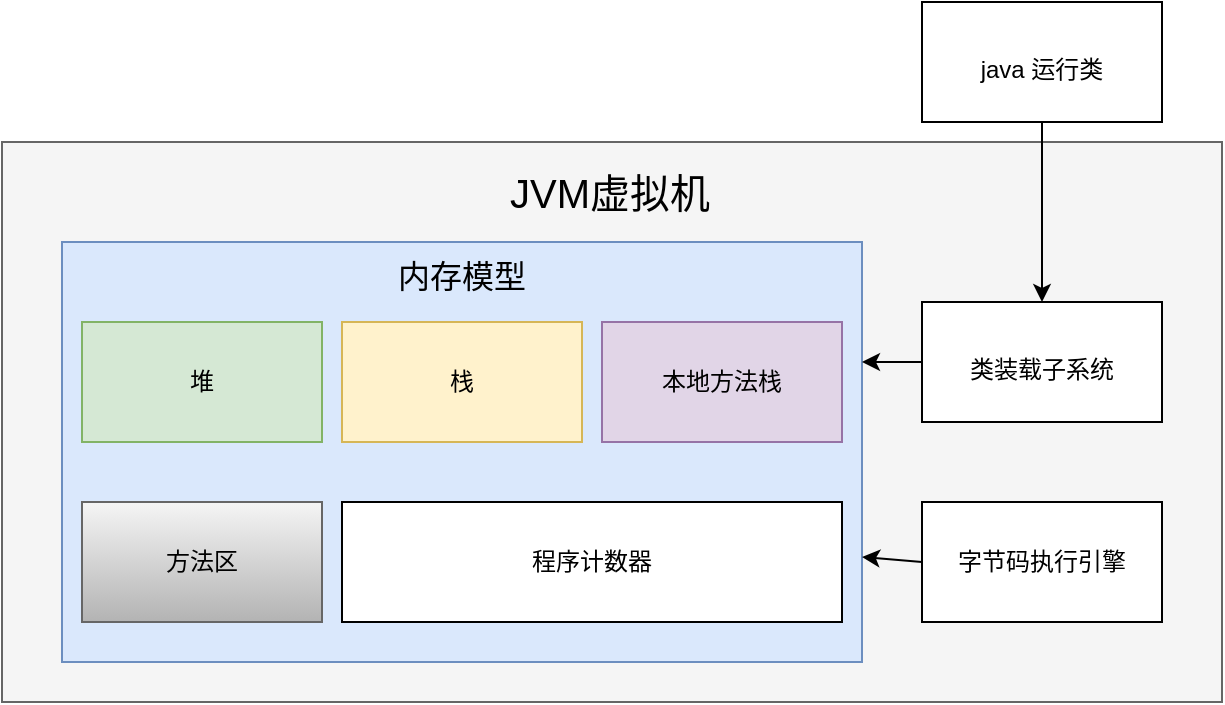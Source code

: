 <mxfile version="28.2.3">
  <diagram name="第 1 页" id="meoVaIgWw2dQw-G240K0">
    <mxGraphModel dx="994" dy="565" grid="1" gridSize="10" guides="1" tooltips="1" connect="1" arrows="1" fold="1" page="1" pageScale="1" pageWidth="1169" pageHeight="827" math="0" shadow="0">
      <root>
        <mxCell id="0" />
        <mxCell id="1" parent="0" />
        <mxCell id="uARda2XG1U_MiIhJAIZU-1" value="" style="rounded=0;whiteSpace=wrap;html=1;fillColor=#f5f5f5;fontColor=#333333;strokeColor=#666666;" parent="1" vertex="1">
          <mxGeometry x="300" y="250" width="610" height="280" as="geometry" />
        </mxCell>
        <mxCell id="uARda2XG1U_MiIhJAIZU-2" value="&lt;font style=&quot;font-size: 20px&quot;&gt;JVM虚拟机&lt;/font&gt;" style="text;html=1;strokeColor=none;fillColor=none;align=center;verticalAlign=middle;whiteSpace=wrap;rounded=0;" parent="1" vertex="1">
          <mxGeometry x="529" y="260" width="150" height="30" as="geometry" />
        </mxCell>
        <mxCell id="uARda2XG1U_MiIhJAIZU-3" value="" style="rounded=0;whiteSpace=wrap;html=1;fontSize=20;fillColor=#dae8fc;strokeColor=#6c8ebf;" parent="1" vertex="1">
          <mxGeometry x="330" y="300" width="400" height="210" as="geometry" />
        </mxCell>
        <mxCell id="uARda2XG1U_MiIhJAIZU-4" style="edgeStyle=none;html=1;exitX=0;exitY=0.5;exitDx=0;exitDy=0;fontSize=12;" parent="1" source="uARda2XG1U_MiIhJAIZU-5" edge="1">
          <mxGeometry relative="1" as="geometry">
            <mxPoint x="730" y="360" as="targetPoint" />
          </mxGeometry>
        </mxCell>
        <mxCell id="uARda2XG1U_MiIhJAIZU-5" value="&lt;font style=&quot;font-size: 12px&quot;&gt;类装载子系统&lt;/font&gt;" style="rounded=0;whiteSpace=wrap;html=1;fontSize=20;" parent="1" vertex="1">
          <mxGeometry x="760" y="330" width="120" height="60" as="geometry" />
        </mxCell>
        <mxCell id="uARda2XG1U_MiIhJAIZU-6" style="edgeStyle=none;html=1;exitX=0;exitY=0.5;exitDx=0;exitDy=0;entryX=1;entryY=0.75;entryDx=0;entryDy=0;fontSize=16;" parent="1" source="uARda2XG1U_MiIhJAIZU-7" target="uARda2XG1U_MiIhJAIZU-3" edge="1">
          <mxGeometry relative="1" as="geometry" />
        </mxCell>
        <mxCell id="uARda2XG1U_MiIhJAIZU-7" value="字节码执行引擎" style="rounded=0;whiteSpace=wrap;html=1;fontSize=12;" parent="1" vertex="1">
          <mxGeometry x="760" y="430" width="120" height="60" as="geometry" />
        </mxCell>
        <mxCell id="uARda2XG1U_MiIhJAIZU-8" value="&lt;font style=&quot;font-size: 16px&quot;&gt;内存模型&lt;/font&gt;" style="text;html=1;strokeColor=none;fillColor=none;align=center;verticalAlign=middle;whiteSpace=wrap;rounded=0;fontSize=20;" parent="1" vertex="1">
          <mxGeometry x="440" y="300" width="180" height="30" as="geometry" />
        </mxCell>
        <mxCell id="uARda2XG1U_MiIhJAIZU-9" value="堆" style="rounded=0;whiteSpace=wrap;html=1;fontSize=12;fillColor=#d5e8d4;strokeColor=#82b366;" parent="1" vertex="1">
          <mxGeometry x="340" y="340" width="120" height="60" as="geometry" />
        </mxCell>
        <mxCell id="uARda2XG1U_MiIhJAIZU-10" value="本地方法栈" style="rounded=0;whiteSpace=wrap;html=1;fontSize=12;fillColor=#e1d5e7;strokeColor=#9673a6;" parent="1" vertex="1">
          <mxGeometry x="600" y="340" width="120" height="60" as="geometry" />
        </mxCell>
        <mxCell id="uARda2XG1U_MiIhJAIZU-11" value="栈" style="rounded=0;whiteSpace=wrap;html=1;fontSize=12;fillColor=#fff2cc;strokeColor=#d6b656;" parent="1" vertex="1">
          <mxGeometry x="470" y="340" width="120" height="60" as="geometry" />
        </mxCell>
        <mxCell id="uARda2XG1U_MiIhJAIZU-12" value="方法区" style="rounded=0;whiteSpace=wrap;html=1;fontSize=12;fillColor=#f5f5f5;strokeColor=#666666;gradientColor=#b3b3b3;" parent="1" vertex="1">
          <mxGeometry x="340" y="430" width="120" height="60" as="geometry" />
        </mxCell>
        <mxCell id="uARda2XG1U_MiIhJAIZU-13" value="程序计数器" style="rounded=0;whiteSpace=wrap;html=1;fontSize=12;" parent="1" vertex="1">
          <mxGeometry x="470" y="430" width="250" height="60" as="geometry" />
        </mxCell>
        <mxCell id="uARda2XG1U_MiIhJAIZU-14" style="edgeStyle=none;html=1;exitX=0.5;exitY=1;exitDx=0;exitDy=0;fontSize=12;" parent="1" source="uARda2XG1U_MiIhJAIZU-15" target="uARda2XG1U_MiIhJAIZU-5" edge="1">
          <mxGeometry relative="1" as="geometry" />
        </mxCell>
        <mxCell id="uARda2XG1U_MiIhJAIZU-15" value="&lt;font style=&quot;font-size: 12px&quot;&gt;java 运行类&lt;/font&gt;" style="rounded=0;whiteSpace=wrap;html=1;fontSize=20;" parent="1" vertex="1">
          <mxGeometry x="760" y="180" width="120" height="60" as="geometry" />
        </mxCell>
      </root>
    </mxGraphModel>
  </diagram>
</mxfile>
